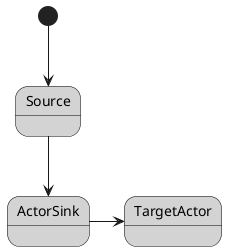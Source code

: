 @startuml
skinparam state {
    StartColor PaleGreen
    EndColor Red
    BackgroundColor LightGrey
    BorderColor Black
}
[*] --> Source
Source -down-> ActorSink
ActorSink -right-> TargetActor
@enduml